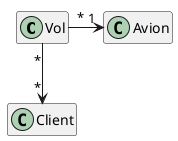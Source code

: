 @startuml
skinparam classAttributeIconSize 0
hide members
class Vol {
}
class Client {
}
Vol "*" --> "*" Client
Vol "*" -> "1" Avion

@enduml